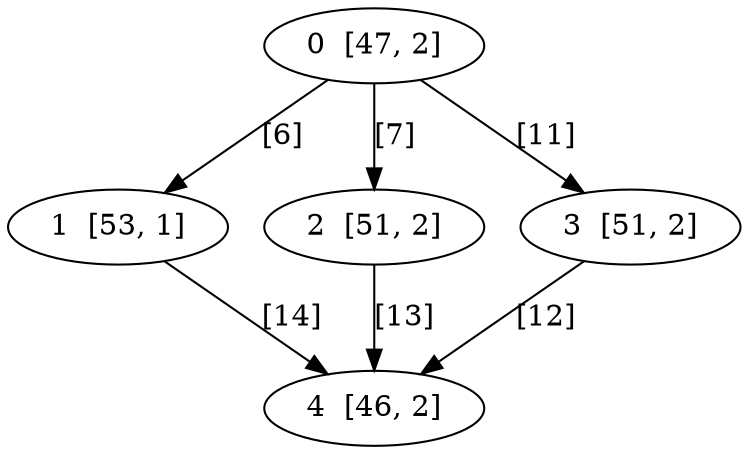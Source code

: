 digraph DAG {
    0  [label="0  [47, 2]"]
    1  [label="1  [53, 1]"]
    2  [label="2  [51, 2]"]
    3  [label="3  [51, 2]"]
    4  [label="4  [46, 2]"]

    0 -> 1    [ label = "[6]" ]
    0 -> 2    [ label = "[7]" ]
    0 -> 3    [ label = "[11]" ]
    1 -> 4    [ label = "[14]" ]
    2 -> 4    [ label = "[13]" ]
    3 -> 4    [ label = "[12]" ]
}
